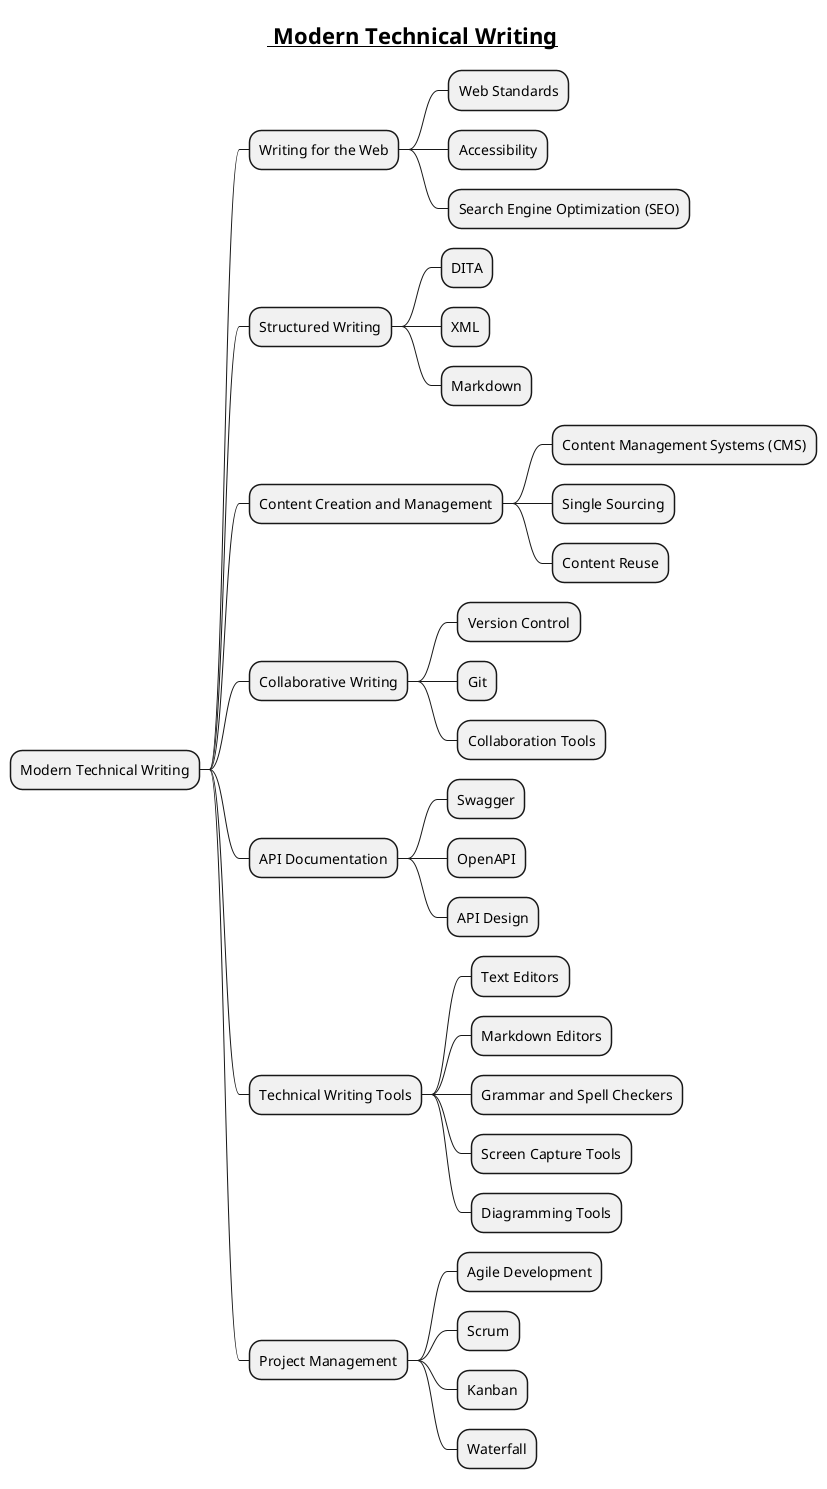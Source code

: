 @startmindmap
title = __ Modern Technical Writing__

* Modern Technical Writing
** Writing for the Web
*** Web Standards
*** Accessibility
*** Search Engine Optimization (SEO)
** Structured Writing
*** DITA
*** XML
*** Markdown
** Content Creation and Management
*** Content Management Systems (CMS)
*** Single Sourcing
*** Content Reuse
** Collaborative Writing
*** Version Control
*** Git
*** Collaboration Tools
** API Documentation
*** Swagger
*** OpenAPI
*** API Design
** Technical Writing Tools
*** Text Editors
*** Markdown Editors
*** Grammar and Spell Checkers
*** Screen Capture Tools
*** Diagramming Tools
** Project Management
*** Agile Development
*** Scrum
*** Kanban
*** Waterfall
@endmindmap

